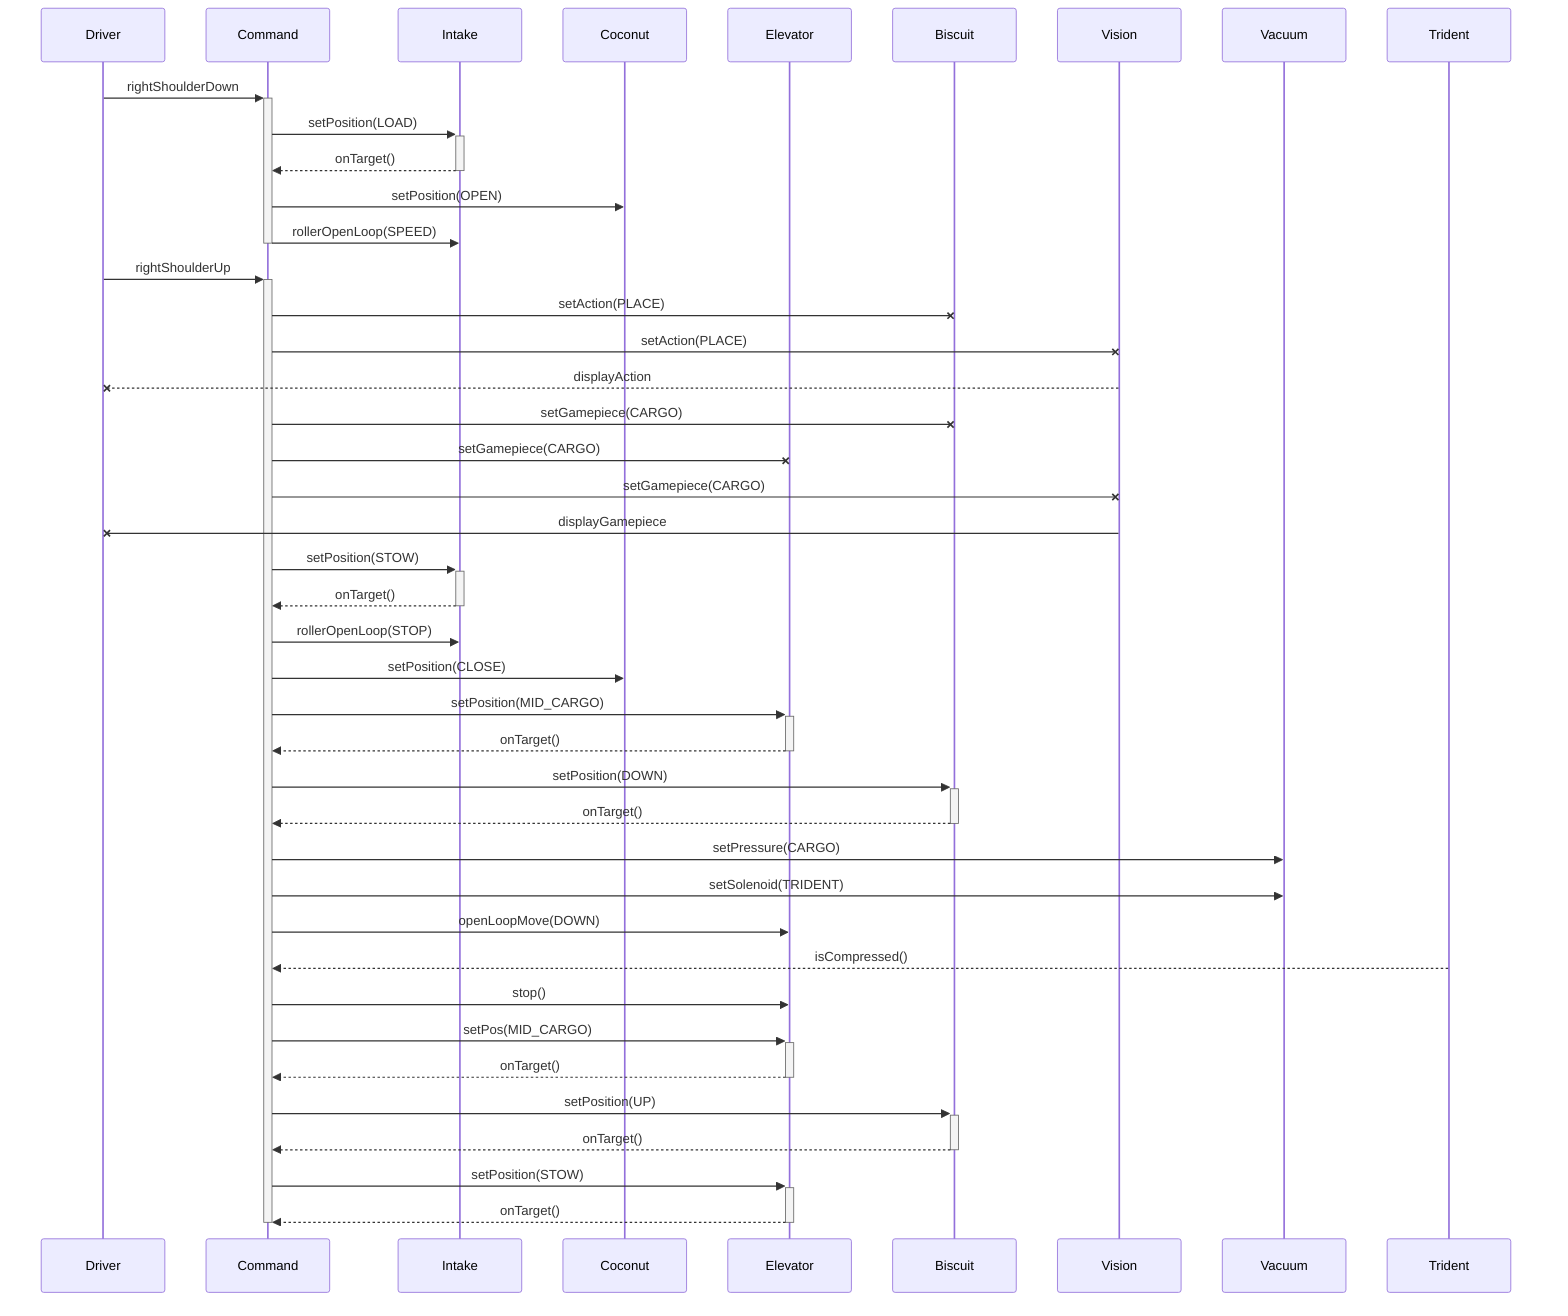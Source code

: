 sequenceDiagram
participant Driver
participant Command
Participant Intake
Participant Coconut
Participant Elevator
Participant Biscuit
Participant Vision
Participant Vacuum
Participant Trident


Driver ->> +Command: rightShoulderDown
Command ->> + Intake: setPosition(LOAD)
Intake -->> -Command: onTarget()
Command ->> Coconut: setPosition(OPEN)
Command ->> -Intake: rollerOpenLoop(SPEED)


Driver ->> +Command: rightShoulderUp
Command -X Biscuit: setAction(PLACE)
Command -X Vision: setAction(PLACE)
Vision --X Driver: displayAction
Command -X Biscuit: setGamepiece(CARGO)
Command -X Elevator: setGamepiece(CARGO)
Command -X Vision: setGamepiece(CARGO)
Vision -X Driver: displayGamepiece
Command ->>+ Intake: setPosition(STOW)
Intake -->> -Command: onTarget()
Command ->> Intake: rollerOpenLoop(STOP)
Command ->> Coconut: setPosition(CLOSE)
Command ->> +Elevator: setPosition(MID_CARGO)
Elevator -->> -Command: onTarget()
Command ->> +Biscuit: setPosition(DOWN)
Biscuit -->> -Command: onTarget()
Command ->> Vacuum: setPressure(CARGO)
Command ->> Vacuum: setSolenoid(TRIDENT)
Command ->> Elevator: openLoopMove(DOWN)
Trident -->> Command: isCompressed()
Command ->> Elevator: stop()
Command ->> +Elevator: setPos(MID_CARGO)
Elevator -->> -Command: onTarget()
Command ->> +Biscuit: setPosition(UP)
Biscuit -->> -Command: onTarget()
Command ->> +Elevator: setPosition(STOW)
Elevator -->> -Command: onTarget()
deactivate Command